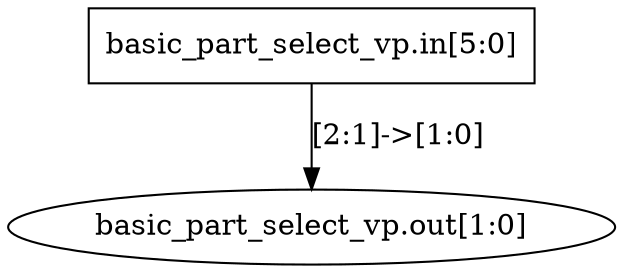 digraph G {
	"basic_part_select_vp.in" -> "basic_part_select_vp.out"[label="[2:1]->[1:0]"];
	"basic_part_select_vp.in" [shape=rectangle, label="basic_part_select_vp.in[5:0]"];
	"basic_part_select_vp.out" [shape=ellipse, label="basic_part_select_vp.out[1:0]"];
}
